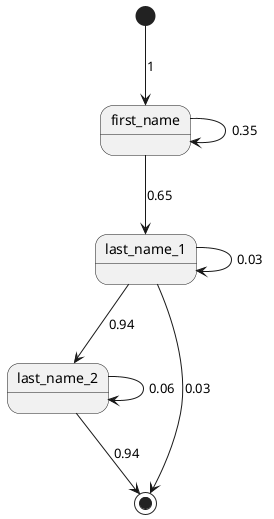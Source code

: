 @startuml Name Parser State Diagram

[*] --> first_name: 1
first_name --> first_name: 0.35
first_name --> last_name_1: 0.65
last_name_1 --> last_name_1: 0.03
last_name_1 --> last_name_2: 0.94
last_name_1 --> [*]: 0.03
last_name_2 --> last_name_2: 0.06
last_name_2 --> [*] : 0.94

@enduml